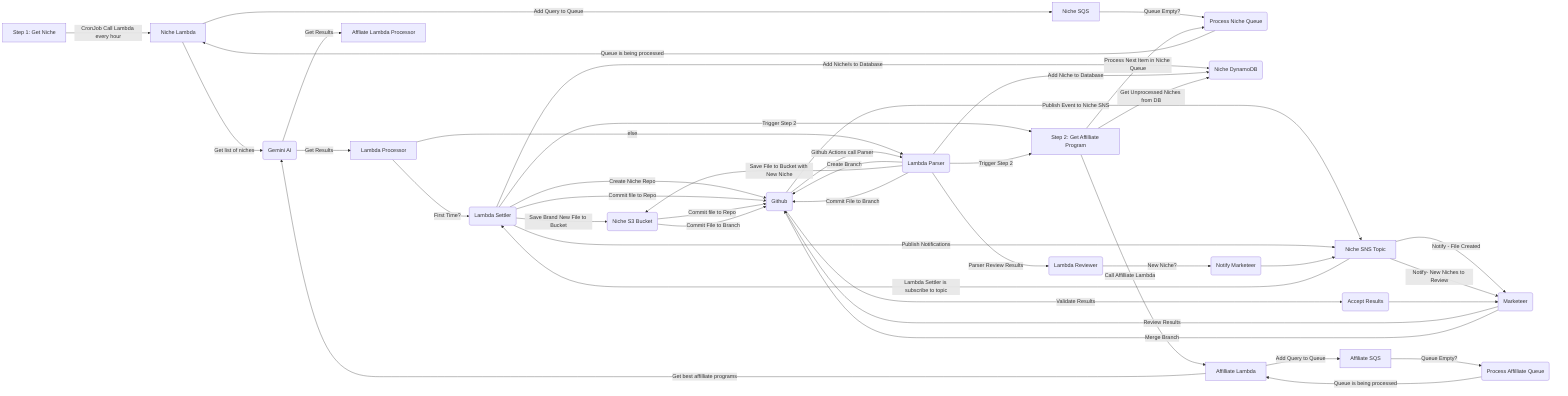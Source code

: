 graph LR
A[Step 1: Get Niche] -->|CronJob Call Lambda every hour|B
B[Niche Lambda] -->|Add Query to Queue| C
C[Niche SQS] -->|Queue Empty?| D(Process Niche Queue)
D -->|Queue is being processed| B
B -->|Get list of niches| E(Gemini AI)
E -->|Get Results| F[Lambda Processor]
F -->|First Time?| $First$(Lambda Settler)
$First$ --> |Save Brand New File to Bucket|H(Niche S3 Bucket)
$First$ -->|Create Niche Repo| I(Github)
$First$ & H -->|Commit file to Repo| I
I -->|Publish Event to Niche SNS| T[Niche SNS Topic]
T -->|Lambda Settler is subscribe to topic| $First$
$First$ -->|Add Niche/s to Database| K(Niche DynamoDB)
$First$ -->|Publish Notifications| T
T -->|Notify - File Created| L(Marketeer)
$First$ -->|Trigger Step 2| M[Step 2: Get Affilliate Program]
F -->|else| N(Lambda Parser)
N -->|Create Branch| I
N -->|Save File to Bucket with New Niche| H
N & H  -->|Commit File to Branch| I
N -->|Parser Review Results| O(Lambda Reviewer)
O -->|New Niche?| $NewNiche$(Notify Marketeer)
$NewNiche$ --> T
T --> |Notify- New Niches to Review| L
L -->|Review Results| I
I -->|Validate Results| $AcceptResults$(Accept Results)
$AcceptResults$ --> L
L -->|Merge Branch| I
I -->|Github Actions call Parser| N
N -->|Add Niche to Database| K
N -->|Trigger Step 2| M
M -->|Process Next Item in Niche Queue| D
M -->|Get Unprocessed Niches from DB| K
M -->|Call Affilliate Lambda| P[Affilliate Lambda]
P -->|Add Query to Queue| Q[Affiliate SQS]
Q -->|Queue Empty?| R(Process Affilliate Queue)
R -->|Queue is being processed| P
P -->|Get best affilliate programs| E(Gemini AI)
E -->|Get Results| S[Affliate Lambda Processor]